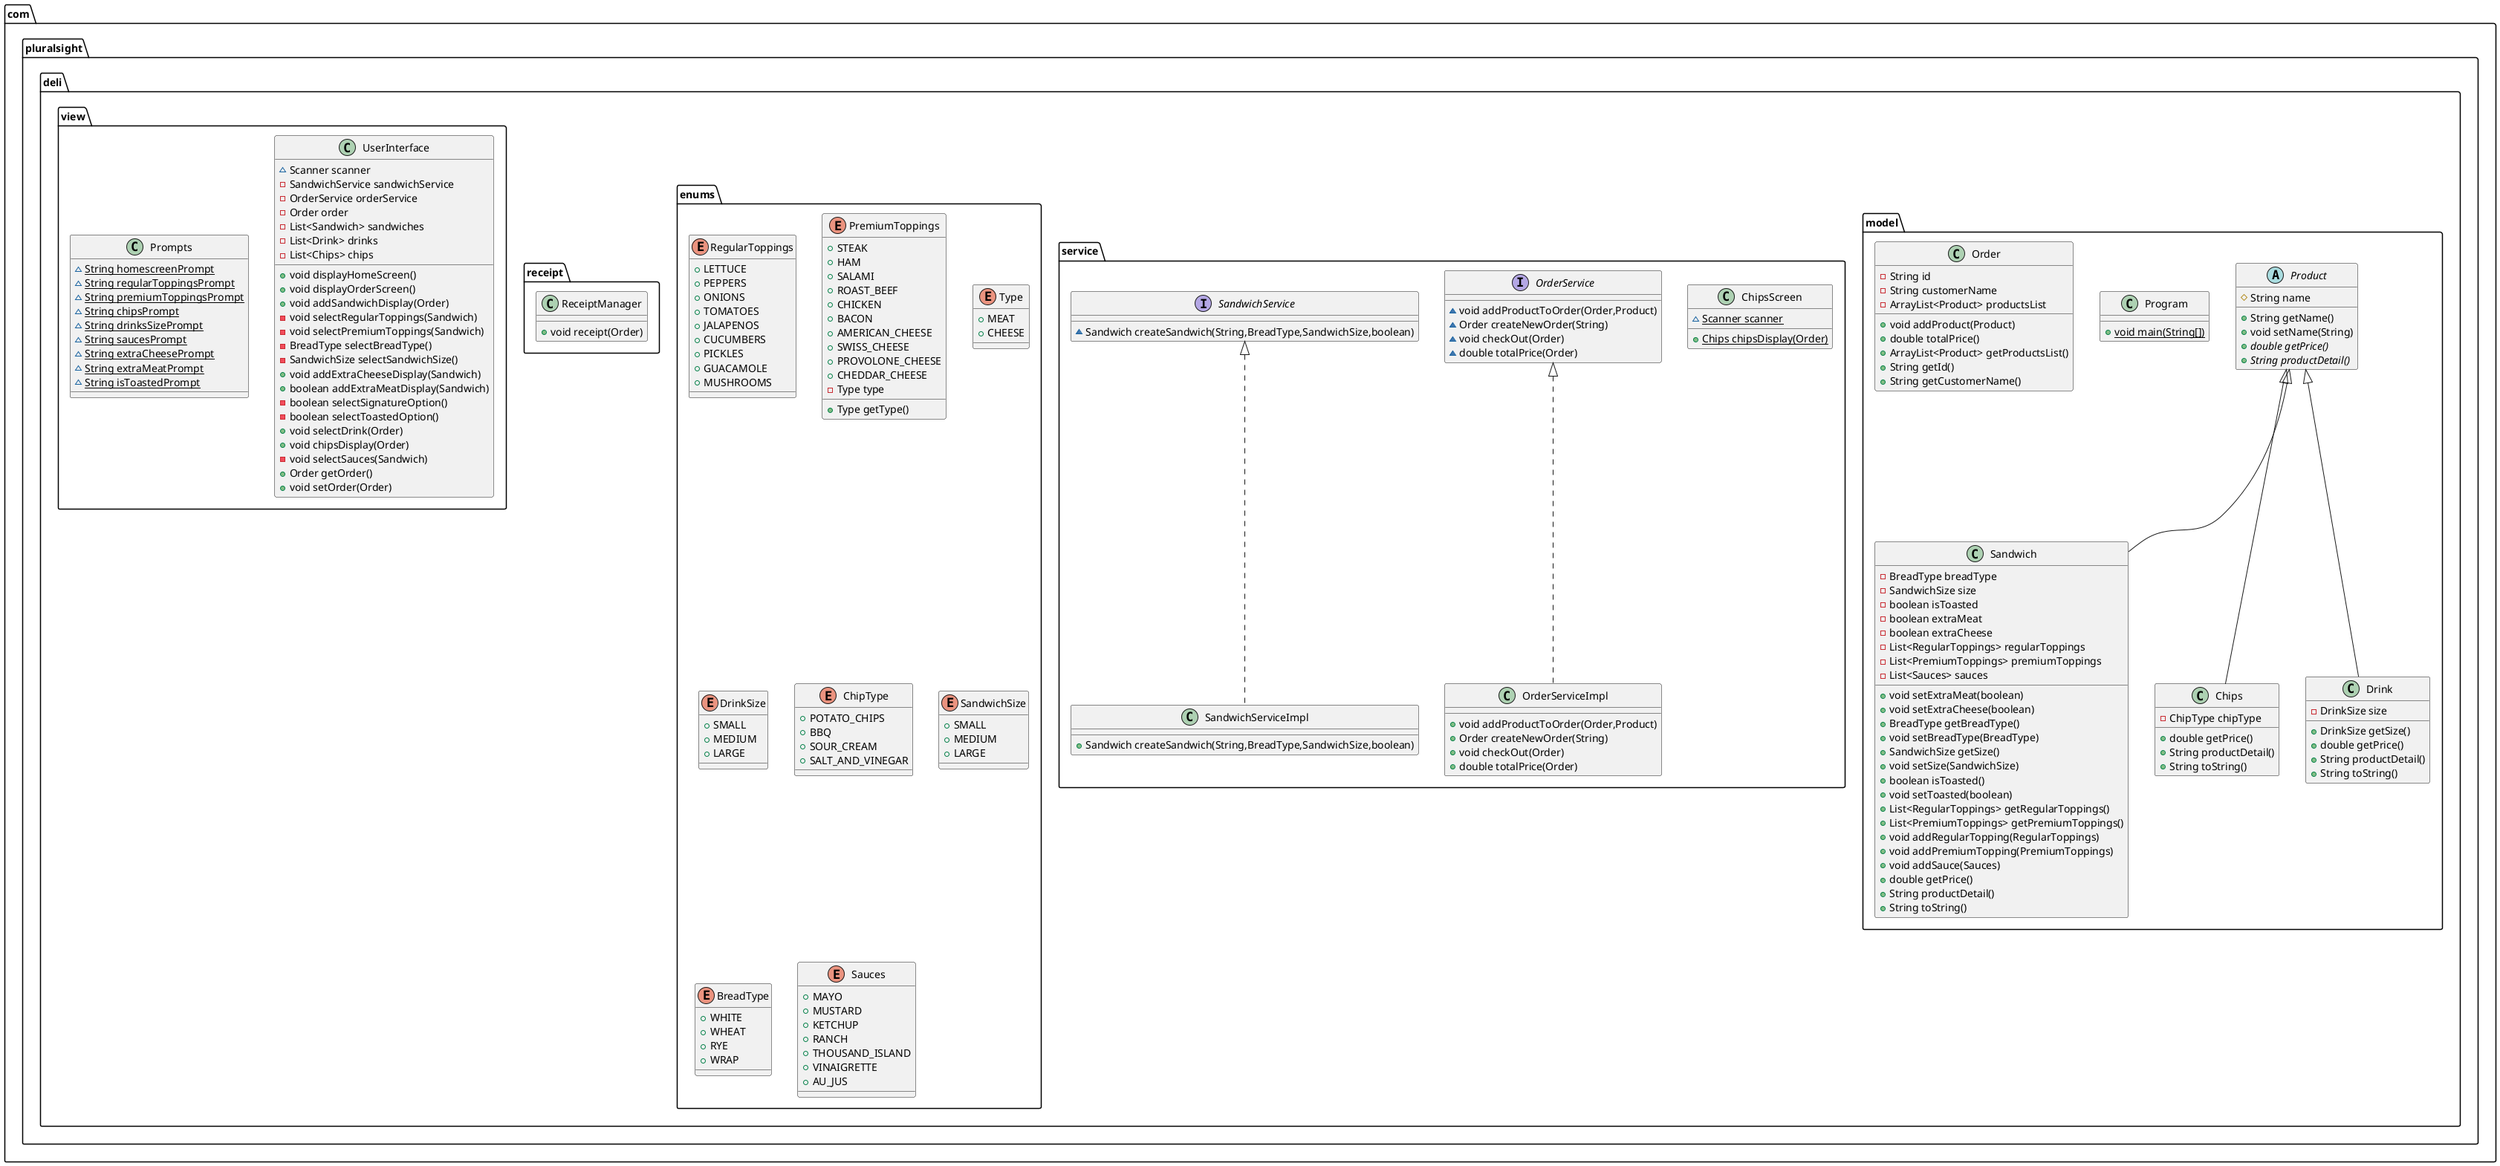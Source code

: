 @startuml
class com.pluralsight.deli.model.Sandwich {
- BreadType breadType
- SandwichSize size
- boolean isToasted
- boolean extraMeat
- boolean extraCheese
- List<RegularToppings> regularToppings
- List<PremiumToppings> premiumToppings
- List<Sauces> sauces
+ void setExtraMeat(boolean)
+ void setExtraCheese(boolean)
+ BreadType getBreadType()
+ void setBreadType(BreadType)
+ SandwichSize getSize()
+ void setSize(SandwichSize)
+ boolean isToasted()
+ void setToasted(boolean)
+ List<RegularToppings> getRegularToppings()
+ List<PremiumToppings> getPremiumToppings()
+ void addRegularTopping(RegularToppings)
+ void addPremiumTopping(PremiumToppings)
+ void addSauce(Sauces)
+ double getPrice()
+ String productDetail()
+ String toString()
}


class com.pluralsight.deli.service.ChipsScreen {
~ {static} Scanner scanner
+ {static} Chips chipsDisplay(Order)
}


class com.pluralsight.deli.service.OrderServiceImpl {
+ void addProductToOrder(Order,Product)
+ Order createNewOrder(String)
+ void checkOut(Order)
+ double totalPrice(Order)
}

enum com.pluralsight.deli.enums.RegularToppings {
+  LETTUCE
+  PEPPERS
+  ONIONS
+  TOMATOES
+  JALAPENOS
+  CUCUMBERS
+  PICKLES
+  GUACAMOLE
+  MUSHROOMS
}

enum com.pluralsight.deli.enums.PremiumToppings {
+  STEAK
+  HAM
+  SALAMI
+  ROAST_BEEF
+  CHICKEN
+  BACON
+  AMERICAN_CHEESE
+  SWISS_CHEESE
+  PROVOLONE_CHEESE
+  CHEDDAR_CHEESE
- Type type
+ Type getType()
}


enum com.pluralsight.deli.enums.Type {
+  MEAT
+  CHEESE
}

enum com.pluralsight.deli.enums.DrinkSize {
+  SMALL
+  MEDIUM
+  LARGE
}

class com.pluralsight.deli.receipt.ReceiptManager {
+ void receipt(Order)
}

abstract class com.pluralsight.deli.model.Product {
# String name
+ String getName()
+ void setName(String)
+ {abstract}double getPrice()
+ {abstract}String productDetail()
}


class com.pluralsight.deli.model.Program {
+ {static} void main(String[])
}

interface com.pluralsight.deli.service.OrderService {
~ void addProductToOrder(Order,Product)
~ Order createNewOrder(String)
~ void checkOut(Order)
~ double totalPrice(Order)
}

class com.pluralsight.deli.service.SandwichServiceImpl {
+ Sandwich createSandwich(String,BreadType,SandwichSize,boolean)
}

enum com.pluralsight.deli.enums.ChipType {
+  POTATO_CHIPS
+  BBQ
+  SOUR_CREAM
+  SALT_AND_VINEGAR
}

class com.pluralsight.deli.model.Chips {
- ChipType chipType
+ double getPrice()
+ String productDetail()
+ String toString()
}


class com.pluralsight.deli.view.UserInterface {
~ Scanner scanner
- SandwichService sandwichService
- OrderService orderService
- Order order
- List<Sandwich> sandwiches
- List<Drink> drinks
- List<Chips> chips
+ void displayHomeScreen()
+ void displayOrderScreen()
+ void addSandwichDisplay(Order)
- void selectRegularToppings(Sandwich)
- void selectPremiumToppings(Sandwich)
- BreadType selectBreadType()
- SandwichSize selectSandwichSize()
+ void addExtraCheeseDisplay(Sandwich)
+ boolean addExtraMeatDisplay(Sandwich)
- boolean selectSignatureOption()
- boolean selectToastedOption()
+ void selectDrink(Order)
+ void chipsDisplay(Order)
- void selectSauces(Sandwich)
+ Order getOrder()
+ void setOrder(Order)
}


interface com.pluralsight.deli.service.SandwichService {
~ Sandwich createSandwich(String,BreadType,SandwichSize,boolean)
}

enum com.pluralsight.deli.enums.SandwichSize {
+  SMALL
+  MEDIUM
+  LARGE
}

enum com.pluralsight.deli.enums.BreadType {
+  WHITE
+  WHEAT
+  RYE
+  WRAP
}

class com.pluralsight.deli.view.Prompts {
~ {static} String homescreenPrompt
~ {static} String regularToppingsPrompt
~ {static} String premiumToppingsPrompt
~ {static} String chipsPrompt
~ {static} String drinksSizePrompt
~ {static} String saucesPrompt
~ {static} String extraCheesePrompt
~ {static} String extraMeatPrompt
~ {static} String isToastedPrompt
}

enum com.pluralsight.deli.enums.Sauces {
+  MAYO
+  MUSTARD
+  KETCHUP
+  RANCH
+  THOUSAND_ISLAND
+  VINAIGRETTE
+  AU_JUS
}

class com.pluralsight.deli.model.Drink {
- DrinkSize size
+ DrinkSize getSize()
+ double getPrice()
+ String productDetail()
+ String toString()
}


class com.pluralsight.deli.model.Order {
- String id
- String customerName
- ArrayList<Product> productsList
+ void addProduct(Product)
+ double totalPrice()
+ ArrayList<Product> getProductsList()
+ String getId()
+ String getCustomerName()
}




com.pluralsight.deli.model.Product <|-- com.pluralsight.deli.model.Sandwich
com.pluralsight.deli.service.OrderService <|.. com.pluralsight.deli.service.OrderServiceImpl
com.pluralsight.deli.service.SandwichService <|.. com.pluralsight.deli.service.SandwichServiceImpl
com.pluralsight.deli.model.Product <|-- com.pluralsight.deli.model.Chips
com.pluralsight.deli.model.Product <|-- com.pluralsight.deli.model.Drink
@enduml